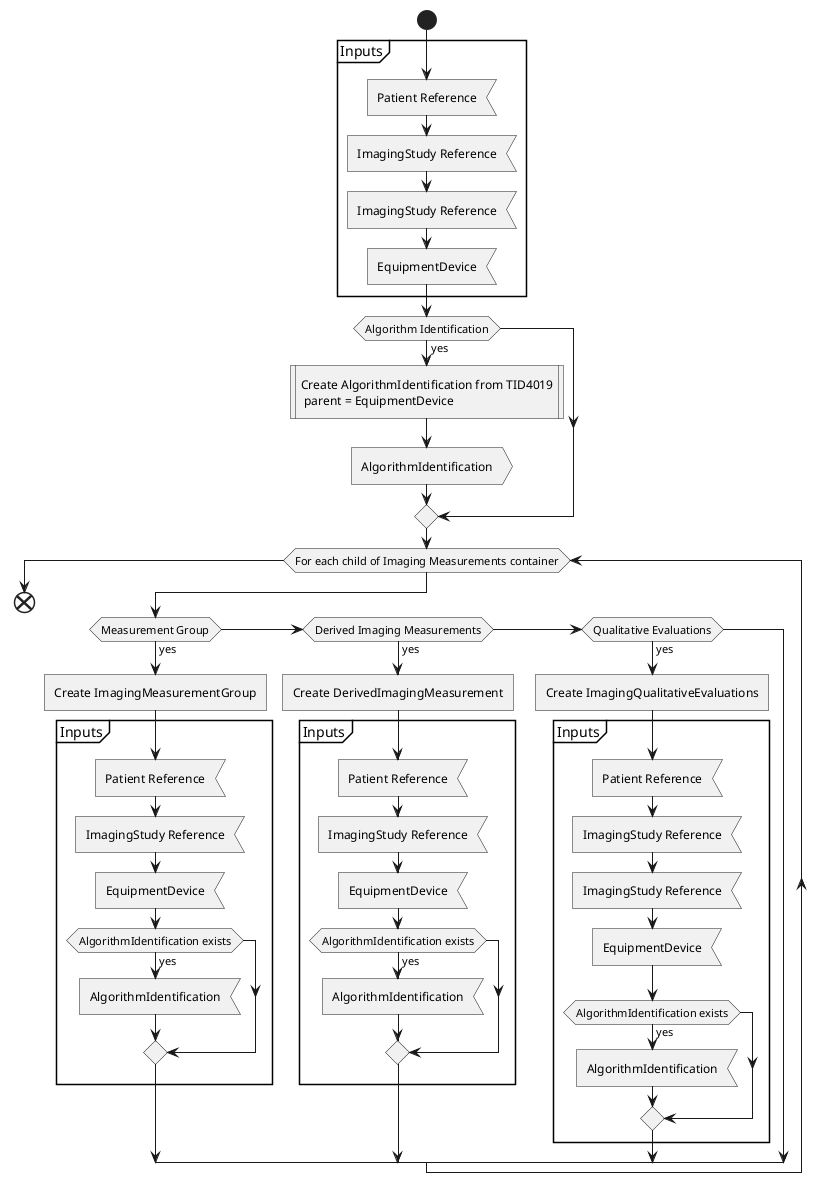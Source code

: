 @startuml imaging_measurements_workflow
start

partition "Inputs" {
    :Patient Reference<
    :ImagingStudy Reference<
    :ImagingStudy Reference<
    :EquipmentDevice<
}

if (Algorithm Identification) then (yes)
:Create AlgorithmIdentification from TID4019
 parent = EquipmentDevice|
:AlgorithmIdentification>
endif

while (For each child of Imaging Measurements container)
 if (Measurement Group) then (yes)
 :Create ImagingMeasurementGroup]
 partition "Inputs" {
    :Patient Reference<
    :ImagingStudy Reference<
    :EquipmentDevice<
    if (AlgorithmIdentification exists) then (yes)
     :AlgorithmIdentification<
    endif
    }
 elseif (Derived Imaging Measurements) then (yes)
 :Create DerivedImagingMeasurement]
 partition "Inputs" {
    :Patient Reference<
    :ImagingStudy Reference<
    :EquipmentDevice<
    if (AlgorithmIdentification exists) then (yes)
     :AlgorithmIdentification<
    endif
    }
 elseif (Qualitative Evaluations) then (yes)
 :Create ImagingQualitativeEvaluations]
 partition "Inputs" {
    :Patient Reference<
    :ImagingStudy Reference<
    :ImagingStudy Reference<
    :EquipmentDevice<
    if (AlgorithmIdentification exists) then (yes)
     :AlgorithmIdentification<
    endif
    }
 endif
endwhile

end

@enduml